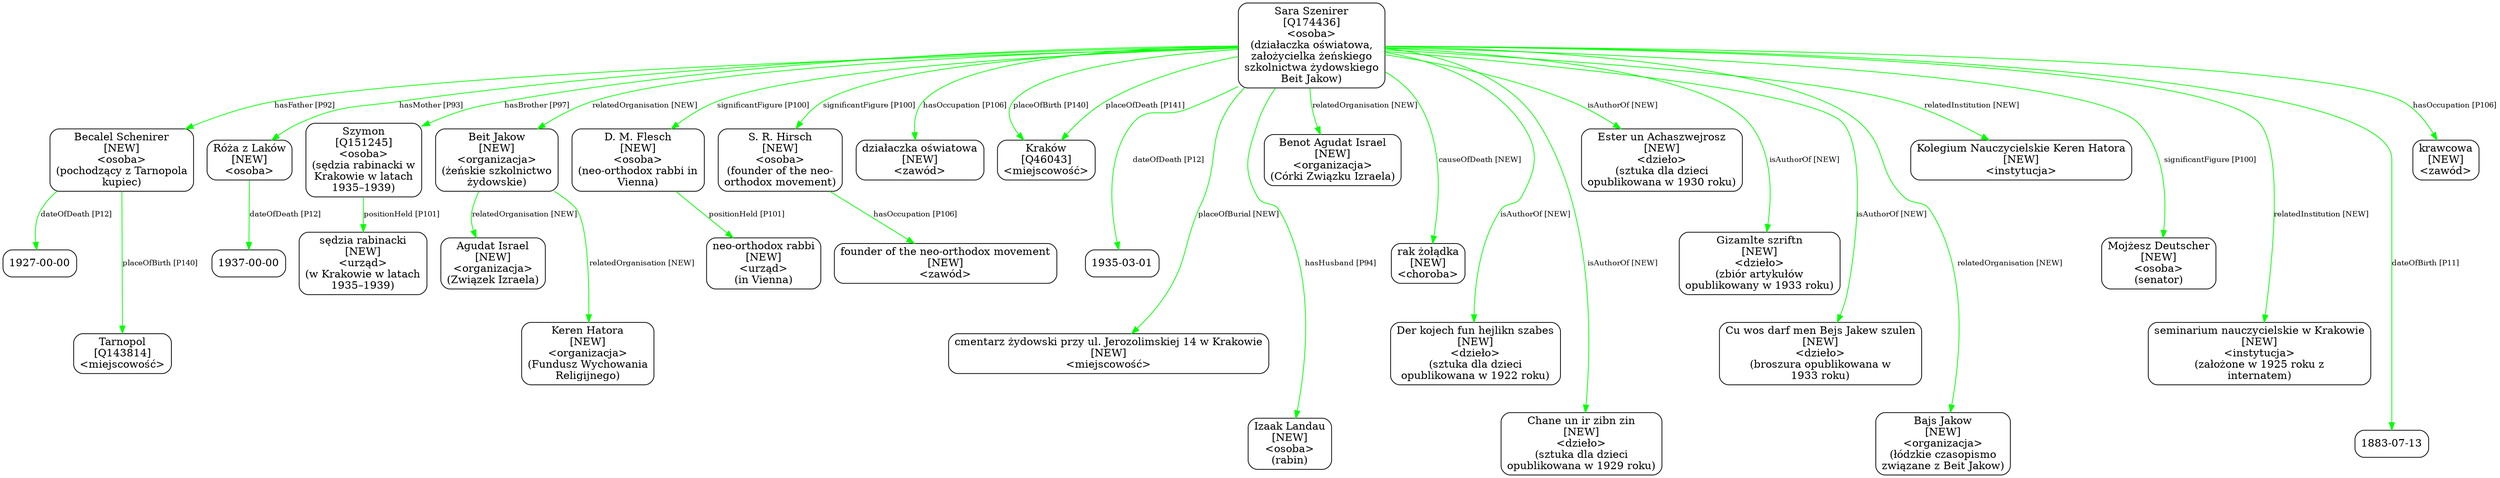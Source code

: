 digraph {
	node [shape=box,
		style=rounded
	];
	edge [fontsize=10];
	"Sara Szenirer
[Q174436]
<osoba>
(działaczka oświatowa,
założycielka żeńskiego
szkolnictwa żydowskiego
Beit Jakow)"	[color=black,
		label="Sara Szenirer
[Q174436]
<osoba>
(działaczka oświatowa,
założycielka żeńskiego
szkolnictwa żydowskiego
Beit Jakow)"];
	"Becalel Schenirer
[NEW]
<osoba>
(pochodzący z Tarnopola
kupiec)"	[color=black,
		label="Becalel Schenirer
[NEW]
<osoba>
(pochodzący z Tarnopola
kupiec)"];
	"Sara Szenirer
[Q174436]
<osoba>
(działaczka oświatowa,
założycielka żeńskiego
szkolnictwa żydowskiego
Beit Jakow)" -> "Becalel Schenirer
[NEW]
<osoba>
(pochodzący z Tarnopola
kupiec)"	[color=green,
		label="hasFather [P92]"];
	"Róża z Laków
[NEW]
<osoba>"	[color=black,
		label="Róża z Laków
[NEW]
<osoba>"];
	"Sara Szenirer
[Q174436]
<osoba>
(działaczka oświatowa,
założycielka żeńskiego
szkolnictwa żydowskiego
Beit Jakow)" -> "Róża z Laków
[NEW]
<osoba>"	[color=green,
		label="hasMother [P93]"];
	"Szymon
[Q151245]
<osoba>
(sędzia rabinacki w
Krakowie w latach
1935–1939)"	[color=black,
		label="Szymon
[Q151245]
<osoba>
(sędzia rabinacki w
Krakowie w latach
1935–1939)"];
	"Sara Szenirer
[Q174436]
<osoba>
(działaczka oświatowa,
założycielka żeńskiego
szkolnictwa żydowskiego
Beit Jakow)" -> "Szymon
[Q151245]
<osoba>
(sędzia rabinacki w
Krakowie w latach
1935–1939)"	[color=green,
		label="hasBrother [P97]"];
	"Beit Jakow
[NEW]
<organizacja>
(żeńskie szkolnictwo
żydowskie)"	[color=black,
		label="Beit Jakow
[NEW]
<organizacja>
(żeńskie szkolnictwo
żydowskie)"];
	"Sara Szenirer
[Q174436]
<osoba>
(działaczka oświatowa,
założycielka żeńskiego
szkolnictwa żydowskiego
Beit Jakow)" -> "Beit Jakow
[NEW]
<organizacja>
(żeńskie szkolnictwo
żydowskie)"	[color=green,
		label="relatedOrganisation [NEW]"];
	"D. M. Flesch
[NEW]
<osoba>
(neo-orthodox rabbi in
Vienna)"	[color=black,
		label="D. M. Flesch
[NEW]
<osoba>
(neo-orthodox rabbi in
Vienna)"];
	"Sara Szenirer
[Q174436]
<osoba>
(działaczka oświatowa,
założycielka żeńskiego
szkolnictwa żydowskiego
Beit Jakow)" -> "D. M. Flesch
[NEW]
<osoba>
(neo-orthodox rabbi in
Vienna)"	[color=green,
		label="significantFigure [P100]"];
	"S. R. Hirsch
[NEW]
<osoba>
(founder of the neo-
orthodox movement)"	[color=black,
		label="S. R. Hirsch
[NEW]
<osoba>
(founder of the neo-
orthodox movement)"];
	"Sara Szenirer
[Q174436]
<osoba>
(działaczka oświatowa,
założycielka żeńskiego
szkolnictwa żydowskiego
Beit Jakow)" -> "S. R. Hirsch
[NEW]
<osoba>
(founder of the neo-
orthodox movement)"	[color=green,
		label="significantFigure [P100]"];
	"Sara Szenirer
[Q174436]
<osoba>
(działaczka oświatowa,
założycielka żeńskiego
szkolnictwa żydowskiego
Beit Jakow)" -> "działaczka oświatowa
[NEW]
<zawód>"	[color=green,
		label="hasOccupation [P106]",
		minlen=1];
	"Sara Szenirer
[Q174436]
<osoba>
(działaczka oświatowa,
założycielka żeńskiego
szkolnictwa żydowskiego
Beit Jakow)" -> "Kraków
[Q46043]
<miejscowość>"	[color=green,
		label="placeOfBirth [P140]"];
	"Sara Szenirer
[Q174436]
<osoba>
(działaczka oświatowa,
założycielka żeńskiego
szkolnictwa żydowskiego
Beit Jakow)" -> "Kraków
[Q46043]
<miejscowość>"	[color=green,
		label="placeOfDeath [P141]"];
	"Sara Szenirer
[Q174436]
<osoba>
(działaczka oświatowa,
założycielka żeńskiego
szkolnictwa żydowskiego
Beit Jakow)" -> "1935-03-01"	[color=green,
		label="dateOfDeath [P12]",
		minlen=2];
	"Sara Szenirer
[Q174436]
<osoba>
(działaczka oświatowa,
założycielka żeńskiego
szkolnictwa żydowskiego
Beit Jakow)" -> "cmentarz żydowski przy ul. Jerozolimskiej 14 w Krakowie
[NEW]
<miejscowość>"	[color=green,
		label="placeOfBurial [NEW]",
		minlen=3];
	"Sara Szenirer
[Q174436]
<osoba>
(działaczka oświatowa,
założycielka żeńskiego
szkolnictwa żydowskiego
Beit Jakow)" -> "Izaak Landau
[NEW]
<osoba>
(rabin)"	[color=green,
		label="hasHusband [P94]",
		minlen=4];
	"Sara Szenirer
[Q174436]
<osoba>
(działaczka oświatowa,
założycielka żeńskiego
szkolnictwa żydowskiego
Beit Jakow)" -> "Benot Agudat Israel
[NEW]
<organizacja>
(Córki Związku Izraela)"	[color=green,
		label="relatedOrganisation [NEW]",
		minlen=1];
	"Sara Szenirer
[Q174436]
<osoba>
(działaczka oświatowa,
założycielka żeńskiego
szkolnictwa żydowskiego
Beit Jakow)" -> "rak żołądka
[NEW]
<choroba>"	[color=green,
		label="causeOfDeath [NEW]",
		minlen=2];
	"Sara Szenirer
[Q174436]
<osoba>
(działaczka oświatowa,
założycielka żeńskiego
szkolnictwa żydowskiego
Beit Jakow)" -> "Der kojech fun hejlikn szabes
[NEW]
<dzieło>
(sztuka dla dzieci
opublikowana w 1922 roku)"	[color=green,
		label="isAuthorOf [NEW]",
		minlen=3];
	"Sara Szenirer
[Q174436]
<osoba>
(działaczka oświatowa,
założycielka żeńskiego
szkolnictwa żydowskiego
Beit Jakow)" -> "Chane un ir zibn zin
[NEW]
<dzieło>
(sztuka dla dzieci
opublikowana w 1929 roku)"	[color=green,
		label="isAuthorOf [NEW]",
		minlen=4];
	"Sara Szenirer
[Q174436]
<osoba>
(działaczka oświatowa,
założycielka żeńskiego
szkolnictwa żydowskiego
Beit Jakow)" -> "Ester un Achaszwejrosz
[NEW]
<dzieło>
(sztuka dla dzieci
opublikowana w 1930 roku)"	[color=green,
		label="isAuthorOf [NEW]",
		minlen=1];
	"Sara Szenirer
[Q174436]
<osoba>
(działaczka oświatowa,
założycielka żeńskiego
szkolnictwa żydowskiego
Beit Jakow)" -> "Gizamlte szriftn
[NEW]
<dzieło>
(zbiór artykułów
opublikowany w 1933 roku)"	[color=green,
		label="isAuthorOf [NEW]",
		minlen=2];
	"Sara Szenirer
[Q174436]
<osoba>
(działaczka oświatowa,
założycielka żeńskiego
szkolnictwa żydowskiego
Beit Jakow)" -> "Cu wos darf men Bejs Jakew szulen
[NEW]
<dzieło>
(broszura opublikowana w
1933 roku)"	[color=green,
		label="isAuthorOf [NEW]",
		minlen=3];
	"Sara Szenirer
[Q174436]
<osoba>
(działaczka oświatowa,
założycielka żeńskiego
szkolnictwa żydowskiego
Beit Jakow)" -> "Bajs Jakow
[NEW]
<organizacja>
(łódzkie czasopismo
związane z Beit Jakow)"	[color=green,
		label="relatedOrganisation [NEW]",
		minlen=4];
	"Sara Szenirer
[Q174436]
<osoba>
(działaczka oświatowa,
założycielka żeńskiego
szkolnictwa żydowskiego
Beit Jakow)" -> "Kolegium Nauczycielskie Keren Hatora
[NEW]
<instytucja>"	[color=green,
		label="relatedInstitution [NEW]",
		minlen=1];
	"Sara Szenirer
[Q174436]
<osoba>
(działaczka oświatowa,
założycielka żeńskiego
szkolnictwa żydowskiego
Beit Jakow)" -> "Mojżesz Deutscher
[NEW]
<osoba>
(senator)"	[color=green,
		label="significantFigure [P100]",
		minlen=2];
	"Sara Szenirer
[Q174436]
<osoba>
(działaczka oświatowa,
założycielka żeńskiego
szkolnictwa żydowskiego
Beit Jakow)" -> "seminarium nauczycielskie w Krakowie
[NEW]
<instytucja>
(założone w 1925 roku z
internatem)"	[color=green,
		label="relatedInstitution [NEW]",
		minlen=3];
	"Sara Szenirer
[Q174436]
<osoba>
(działaczka oświatowa,
założycielka żeńskiego
szkolnictwa żydowskiego
Beit Jakow)" -> "1883-07-13"	[color=green,
		label="dateOfBirth [P11]",
		minlen=4];
	"Sara Szenirer
[Q174436]
<osoba>
(działaczka oświatowa,
założycielka żeńskiego
szkolnictwa żydowskiego
Beit Jakow)" -> "krawcowa
[NEW]
<zawód>"	[color=green,
		label="hasOccupation [P106]",
		minlen=1];
	"Becalel Schenirer
[NEW]
<osoba>
(pochodzący z Tarnopola
kupiec)" -> "1927-00-00"	[color=green,
		label="dateOfDeath [P12]",
		minlen=1];
	"Becalel Schenirer
[NEW]
<osoba>
(pochodzący z Tarnopola
kupiec)" -> "Tarnopol
[Q143814]
<miejscowość>"	[color=green,
		label="placeOfBirth [P140]",
		minlen=2];
	"Róża z Laków
[NEW]
<osoba>" -> "1937-00-00"	[color=green,
		label="dateOfDeath [P12]",
		minlen=1];
	"Szymon
[Q151245]
<osoba>
(sędzia rabinacki w
Krakowie w latach
1935–1939)" -> "sędzia rabinacki
[NEW]
<urząd>
(w Krakowie w latach
1935–1939)"	[color=green,
		label="positionHeld [P101]",
		minlen=1];
	"Beit Jakow
[NEW]
<organizacja>
(żeńskie szkolnictwo
żydowskie)" -> "Agudat Israel
[NEW]
<organizacja>
(Związek Izraela)"	[color=green,
		label="relatedOrganisation [NEW]",
		minlen=1];
	"Beit Jakow
[NEW]
<organizacja>
(żeńskie szkolnictwo
żydowskie)" -> "Keren Hatora
[NEW]
<organizacja>
(Fundusz Wychowania
Religijnego)"	[color=green,
		label="relatedOrganisation [NEW]",
		minlen=2];
	"D. M. Flesch
[NEW]
<osoba>
(neo-orthodox rabbi in
Vienna)" -> "neo-orthodox rabbi
[NEW]
<urząd>
(in Vienna)"	[color=green,
		label="positionHeld [P101]",
		minlen=1];
	"S. R. Hirsch
[NEW]
<osoba>
(founder of the neo-
orthodox movement)" -> "founder of the neo-orthodox movement
[NEW]
<zawód>"	[color=green,
		label="hasOccupation [P106]",
		minlen=1];
}
